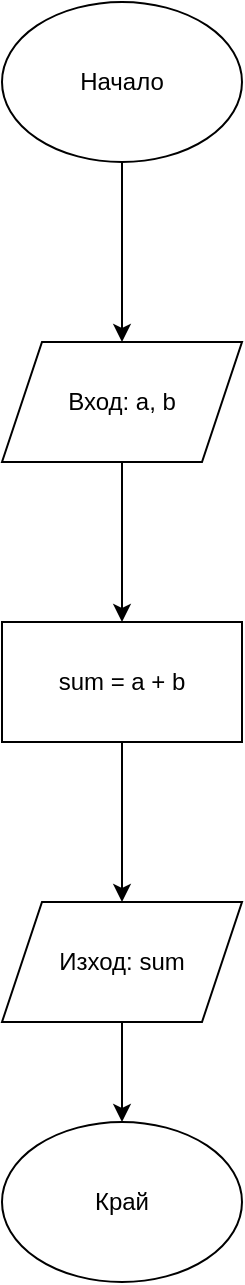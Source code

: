<mxfile version="24.8.6">
  <diagram name="Page-1" id="Xn0P7pT1EI6Usju8Uowx">
    <mxGraphModel dx="946" dy="567" grid="1" gridSize="10" guides="1" tooltips="1" connect="1" arrows="1" fold="1" page="1" pageScale="1" pageWidth="850" pageHeight="1100" math="0" shadow="0">
      <root>
        <mxCell id="0" />
        <mxCell id="1" parent="0" />
        <mxCell id="2yzfxVpUk2ljxrbaL864-5" value="" style="edgeStyle=orthogonalEdgeStyle;rounded=0;orthogonalLoop=1;jettySize=auto;html=1;" edge="1" parent="1" source="2yzfxVpUk2ljxrbaL864-1" target="2yzfxVpUk2ljxrbaL864-4">
          <mxGeometry relative="1" as="geometry" />
        </mxCell>
        <mxCell id="2yzfxVpUk2ljxrbaL864-1" value="Начало" style="ellipse;whiteSpace=wrap;html=1;" vertex="1" parent="1">
          <mxGeometry x="360" y="260" width="120" height="80" as="geometry" />
        </mxCell>
        <mxCell id="2yzfxVpUk2ljxrbaL864-7" value="" style="edgeStyle=orthogonalEdgeStyle;rounded=0;orthogonalLoop=1;jettySize=auto;html=1;" edge="1" parent="1" source="2yzfxVpUk2ljxrbaL864-4" target="2yzfxVpUk2ljxrbaL864-6">
          <mxGeometry relative="1" as="geometry" />
        </mxCell>
        <mxCell id="2yzfxVpUk2ljxrbaL864-4" value="Вход: а, b" style="shape=parallelogram;perimeter=parallelogramPerimeter;whiteSpace=wrap;html=1;fixedSize=1;" vertex="1" parent="1">
          <mxGeometry x="360" y="430" width="120" height="60" as="geometry" />
        </mxCell>
        <mxCell id="2yzfxVpUk2ljxrbaL864-9" value="" style="edgeStyle=orthogonalEdgeStyle;rounded=0;orthogonalLoop=1;jettySize=auto;html=1;" edge="1" parent="1" source="2yzfxVpUk2ljxrbaL864-6" target="2yzfxVpUk2ljxrbaL864-8">
          <mxGeometry relative="1" as="geometry" />
        </mxCell>
        <mxCell id="2yzfxVpUk2ljxrbaL864-6" value="sum = a + b" style="whiteSpace=wrap;html=1;" vertex="1" parent="1">
          <mxGeometry x="360" y="570" width="120" height="60" as="geometry" />
        </mxCell>
        <mxCell id="2yzfxVpUk2ljxrbaL864-8" value="Изход: sum" style="shape=parallelogram;perimeter=parallelogramPerimeter;whiteSpace=wrap;html=1;fixedSize=1;" vertex="1" parent="1">
          <mxGeometry x="360" y="710" width="120" height="60" as="geometry" />
        </mxCell>
        <mxCell id="2yzfxVpUk2ljxrbaL864-12" value="Край" style="ellipse;whiteSpace=wrap;html=1;" vertex="1" parent="1">
          <mxGeometry x="360" y="820" width="120" height="80" as="geometry" />
        </mxCell>
        <mxCell id="2yzfxVpUk2ljxrbaL864-13" value="" style="endArrow=classic;html=1;rounded=0;exitX=0.5;exitY=1;exitDx=0;exitDy=0;entryX=0.5;entryY=0;entryDx=0;entryDy=0;" edge="1" parent="1" source="2yzfxVpUk2ljxrbaL864-8" target="2yzfxVpUk2ljxrbaL864-12">
          <mxGeometry width="50" height="50" relative="1" as="geometry">
            <mxPoint x="400" y="720" as="sourcePoint" />
            <mxPoint x="450" y="670" as="targetPoint" />
          </mxGeometry>
        </mxCell>
      </root>
    </mxGraphModel>
  </diagram>
</mxfile>
